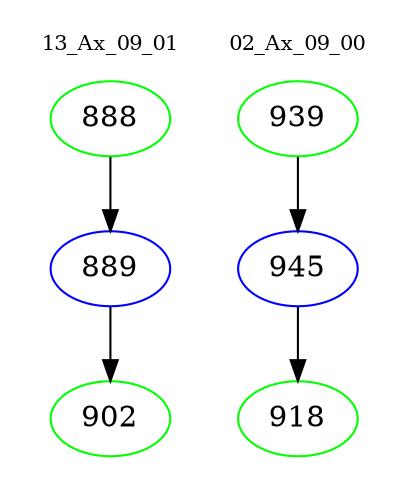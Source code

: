 digraph{
subgraph cluster_0 {
color = white
label = "13_Ax_09_01";
fontsize=10;
T0_888 [label="888", color="green"]
T0_888 -> T0_889 [color="black"]
T0_889 [label="889", color="blue"]
T0_889 -> T0_902 [color="black"]
T0_902 [label="902", color="green"]
}
subgraph cluster_1 {
color = white
label = "02_Ax_09_00";
fontsize=10;
T1_939 [label="939", color="green"]
T1_939 -> T1_945 [color="black"]
T1_945 [label="945", color="blue"]
T1_945 -> T1_918 [color="black"]
T1_918 [label="918", color="green"]
}
}
